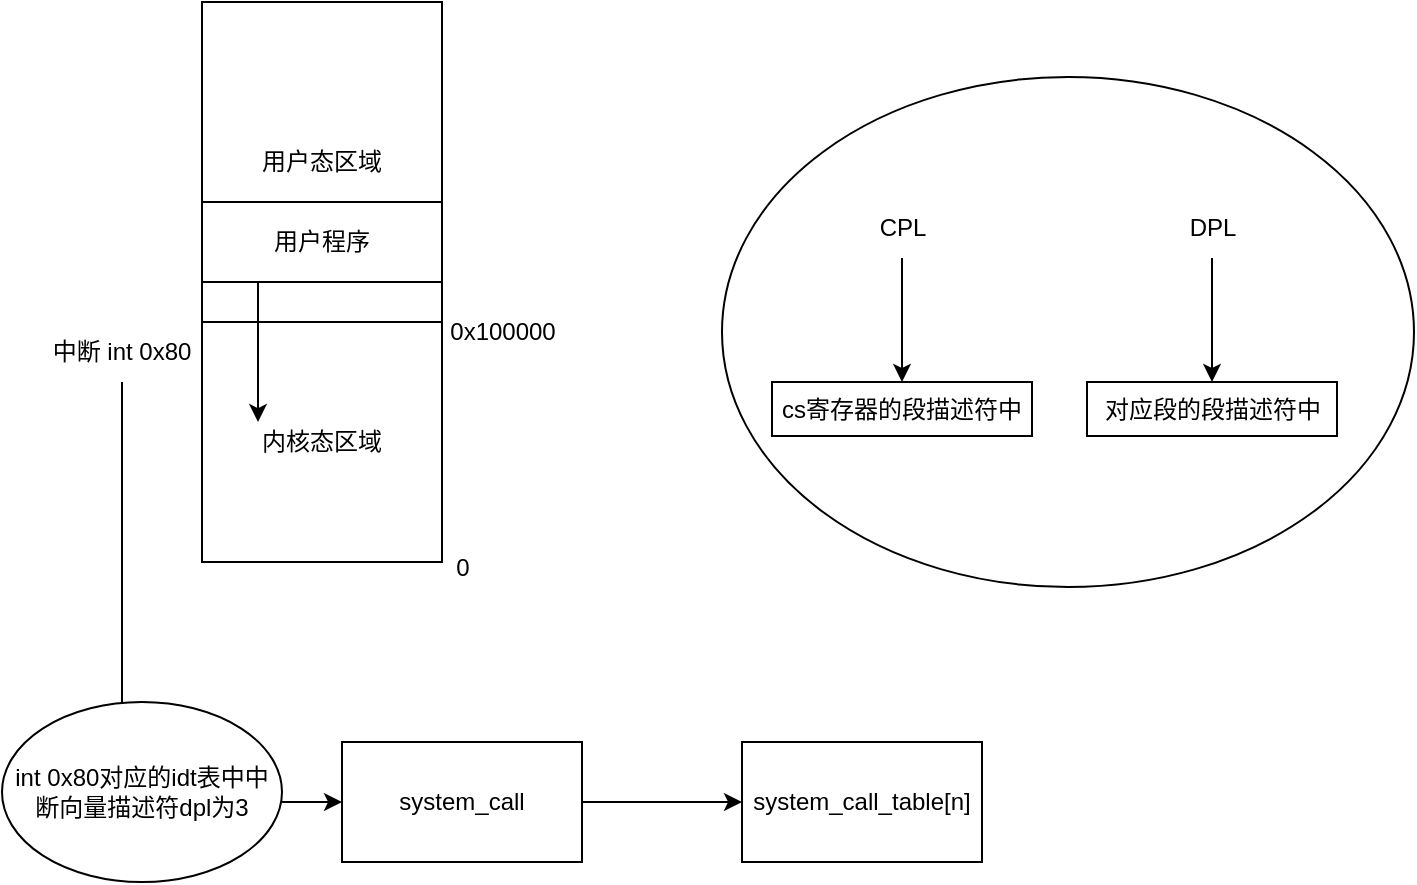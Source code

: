 <mxfile version="24.4.6" type="device">
  <diagram name="第 1 页" id="9MB-aU1BjjVIh4oMGjeD">
    <mxGraphModel dx="1224" dy="897" grid="1" gridSize="10" guides="1" tooltips="1" connect="1" arrows="1" fold="1" page="1" pageScale="1" pageWidth="827" pageHeight="1169" math="0" shadow="0">
      <root>
        <mxCell id="0" />
        <mxCell id="1" parent="0" />
        <mxCell id="NzZjmMYiEf_9rbdnEXQE-18" value="" style="ellipse;whiteSpace=wrap;html=1;" vertex="1" parent="1">
          <mxGeometry x="380" y="237.5" width="346" height="255" as="geometry" />
        </mxCell>
        <mxCell id="NzZjmMYiEf_9rbdnEXQE-3" value="用户态区域" style="rounded=0;whiteSpace=wrap;html=1;" vertex="1" parent="1">
          <mxGeometry x="120" y="200" width="120" height="160" as="geometry" />
        </mxCell>
        <mxCell id="NzZjmMYiEf_9rbdnEXQE-1" value="内核态区域" style="rounded=0;whiteSpace=wrap;html=1;" vertex="1" parent="1">
          <mxGeometry x="120" y="360" width="120" height="120" as="geometry" />
        </mxCell>
        <mxCell id="NzZjmMYiEf_9rbdnEXQE-2" value="用户程序" style="rounded=0;whiteSpace=wrap;html=1;" vertex="1" parent="1">
          <mxGeometry x="120" y="300" width="120" height="40" as="geometry" />
        </mxCell>
        <mxCell id="NzZjmMYiEf_9rbdnEXQE-4" value="0" style="text;html=1;align=center;verticalAlign=middle;resizable=0;points=[];autosize=1;strokeColor=none;fillColor=none;" vertex="1" parent="1">
          <mxGeometry x="235" y="468" width="30" height="30" as="geometry" />
        </mxCell>
        <mxCell id="NzZjmMYiEf_9rbdnEXQE-5" value="0x100000" style="text;html=1;align=center;verticalAlign=middle;resizable=0;points=[];autosize=1;strokeColor=none;fillColor=none;" vertex="1" parent="1">
          <mxGeometry x="230" y="350" width="80" height="30" as="geometry" />
        </mxCell>
        <mxCell id="NzZjmMYiEf_9rbdnEXQE-6" value="" style="endArrow=classic;html=1;rounded=0;entryX=0.5;entryY=0.417;entryDx=0;entryDy=0;entryPerimeter=0;" edge="1" parent="1">
          <mxGeometry width="50" height="50" relative="1" as="geometry">
            <mxPoint x="148" y="340" as="sourcePoint" />
            <mxPoint x="148" y="410.04" as="targetPoint" />
          </mxGeometry>
        </mxCell>
        <mxCell id="NzZjmMYiEf_9rbdnEXQE-23" style="edgeStyle=orthogonalEdgeStyle;rounded=0;orthogonalLoop=1;jettySize=auto;html=1;entryX=0;entryY=0.5;entryDx=0;entryDy=0;" edge="1" parent="1" source="NzZjmMYiEf_9rbdnEXQE-7" target="NzZjmMYiEf_9rbdnEXQE-19">
          <mxGeometry relative="1" as="geometry">
            <Array as="points">
              <mxPoint x="80" y="600" />
            </Array>
          </mxGeometry>
        </mxCell>
        <mxCell id="NzZjmMYiEf_9rbdnEXQE-7" value="中断 int 0x80" style="text;html=1;align=center;verticalAlign=middle;whiteSpace=wrap;rounded=0;" vertex="1" parent="1">
          <mxGeometry x="30" y="360" width="100" height="30" as="geometry" />
        </mxCell>
        <mxCell id="NzZjmMYiEf_9rbdnEXQE-12" value="" style="edgeStyle=orthogonalEdgeStyle;rounded=0;orthogonalLoop=1;jettySize=auto;html=1;" edge="1" parent="1" source="NzZjmMYiEf_9rbdnEXQE-10" target="NzZjmMYiEf_9rbdnEXQE-11">
          <mxGeometry relative="1" as="geometry" />
        </mxCell>
        <mxCell id="NzZjmMYiEf_9rbdnEXQE-10" value="CPL" style="text;html=1;align=center;verticalAlign=middle;resizable=0;points=[];autosize=1;strokeColor=none;fillColor=none;" vertex="1" parent="1">
          <mxGeometry x="445" y="298" width="50" height="30" as="geometry" />
        </mxCell>
        <mxCell id="NzZjmMYiEf_9rbdnEXQE-11" value="cs寄存器的段描述符中" style="whiteSpace=wrap;html=1;" vertex="1" parent="1">
          <mxGeometry x="405" y="390" width="130" height="27" as="geometry" />
        </mxCell>
        <mxCell id="NzZjmMYiEf_9rbdnEXQE-15" value="" style="edgeStyle=orthogonalEdgeStyle;rounded=0;orthogonalLoop=1;jettySize=auto;html=1;" edge="1" parent="1" source="NzZjmMYiEf_9rbdnEXQE-13" target="NzZjmMYiEf_9rbdnEXQE-14">
          <mxGeometry relative="1" as="geometry" />
        </mxCell>
        <mxCell id="NzZjmMYiEf_9rbdnEXQE-13" value="DPL" style="text;html=1;align=center;verticalAlign=middle;resizable=0;points=[];autosize=1;strokeColor=none;fillColor=none;" vertex="1" parent="1">
          <mxGeometry x="600" y="298" width="50" height="30" as="geometry" />
        </mxCell>
        <mxCell id="NzZjmMYiEf_9rbdnEXQE-14" value="对应段的段描述符中" style="whiteSpace=wrap;html=1;" vertex="1" parent="1">
          <mxGeometry x="562.5" y="390" width="125" height="27" as="geometry" />
        </mxCell>
        <mxCell id="NzZjmMYiEf_9rbdnEXQE-22" value="" style="edgeStyle=orthogonalEdgeStyle;rounded=0;orthogonalLoop=1;jettySize=auto;html=1;" edge="1" parent="1" source="NzZjmMYiEf_9rbdnEXQE-19" target="NzZjmMYiEf_9rbdnEXQE-21">
          <mxGeometry relative="1" as="geometry" />
        </mxCell>
        <mxCell id="NzZjmMYiEf_9rbdnEXQE-19" value="system_call" style="whiteSpace=wrap;html=1;" vertex="1" parent="1">
          <mxGeometry x="190" y="570" width="120" height="60" as="geometry" />
        </mxCell>
        <mxCell id="NzZjmMYiEf_9rbdnEXQE-21" value="system_call_table[n]" style="whiteSpace=wrap;html=1;" vertex="1" parent="1">
          <mxGeometry x="390" y="570" width="120" height="60" as="geometry" />
        </mxCell>
        <mxCell id="NzZjmMYiEf_9rbdnEXQE-24" value="int 0x80对应的idt表中中断向量描述符dpl为3" style="ellipse;whiteSpace=wrap;html=1;" vertex="1" parent="1">
          <mxGeometry x="20" y="550" width="140" height="90" as="geometry" />
        </mxCell>
      </root>
    </mxGraphModel>
  </diagram>
</mxfile>

